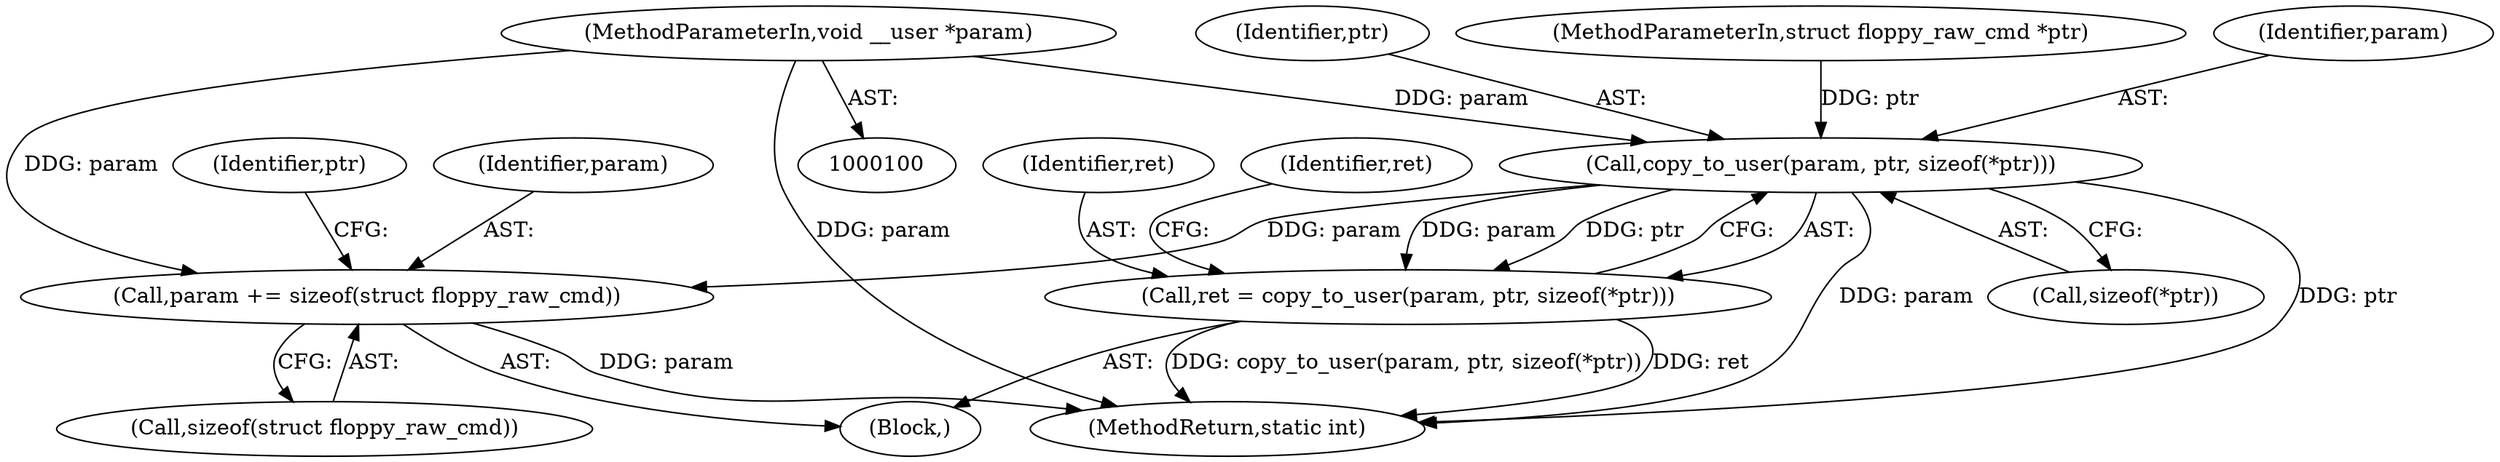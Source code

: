 digraph "0_linux_2145e15e0557a01b9195d1c7199a1b92cb9be81f@pointer" {
"1000102" [label="(MethodParameterIn,void __user *param)"];
"1000111" [label="(Call,copy_to_user(param, ptr, sizeof(*ptr)))"];
"1000109" [label="(Call,ret = copy_to_user(param, ptr, sizeof(*ptr)))"];
"1000122" [label="(Call,param += sizeof(struct floppy_raw_cmd))"];
"1000114" [label="(Call,sizeof(*ptr))"];
"1000113" [label="(Identifier,ptr)"];
"1000122" [label="(Call,param += sizeof(struct floppy_raw_cmd))"];
"1000118" [label="(Identifier,ret)"];
"1000130" [label="(Identifier,ptr)"];
"1000183" [label="(MethodReturn,static int)"];
"1000123" [label="(Identifier,param)"];
"1000110" [label="(Identifier,ret)"];
"1000124" [label="(Call,sizeof(struct floppy_raw_cmd))"];
"1000102" [label="(MethodParameterIn,void __user *param)"];
"1000111" [label="(Call,copy_to_user(param, ptr, sizeof(*ptr)))"];
"1000103" [label="(MethodParameterIn,struct floppy_raw_cmd *ptr)"];
"1000109" [label="(Call,ret = copy_to_user(param, ptr, sizeof(*ptr)))"];
"1000108" [label="(Block,)"];
"1000112" [label="(Identifier,param)"];
"1000102" -> "1000100"  [label="AST: "];
"1000102" -> "1000183"  [label="DDG: param"];
"1000102" -> "1000111"  [label="DDG: param"];
"1000102" -> "1000122"  [label="DDG: param"];
"1000111" -> "1000109"  [label="AST: "];
"1000111" -> "1000114"  [label="CFG: "];
"1000112" -> "1000111"  [label="AST: "];
"1000113" -> "1000111"  [label="AST: "];
"1000114" -> "1000111"  [label="AST: "];
"1000109" -> "1000111"  [label="CFG: "];
"1000111" -> "1000183"  [label="DDG: param"];
"1000111" -> "1000183"  [label="DDG: ptr"];
"1000111" -> "1000109"  [label="DDG: param"];
"1000111" -> "1000109"  [label="DDG: ptr"];
"1000103" -> "1000111"  [label="DDG: ptr"];
"1000111" -> "1000122"  [label="DDG: param"];
"1000109" -> "1000108"  [label="AST: "];
"1000110" -> "1000109"  [label="AST: "];
"1000118" -> "1000109"  [label="CFG: "];
"1000109" -> "1000183"  [label="DDG: copy_to_user(param, ptr, sizeof(*ptr))"];
"1000109" -> "1000183"  [label="DDG: ret"];
"1000122" -> "1000108"  [label="AST: "];
"1000122" -> "1000124"  [label="CFG: "];
"1000123" -> "1000122"  [label="AST: "];
"1000124" -> "1000122"  [label="AST: "];
"1000130" -> "1000122"  [label="CFG: "];
"1000122" -> "1000183"  [label="DDG: param"];
}
